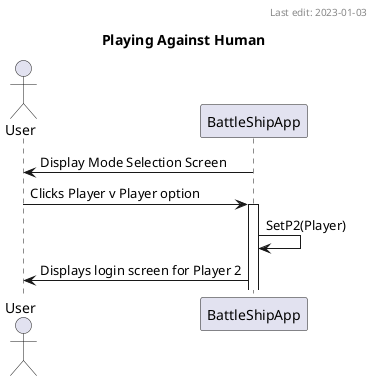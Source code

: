 @startuml
'Author: Hayden Carpenter
'Last Edit: 2023-01-03
title Playing Against Human
header Last edit: 2023-01-03
actor User
participant BattleShipApp as gui
gui->User:Display Mode Selection Screen
User->gui++:Clicks Player v Player option
gui->gui:SetP2(Player)
gui->User:Displays login screen for Player 2